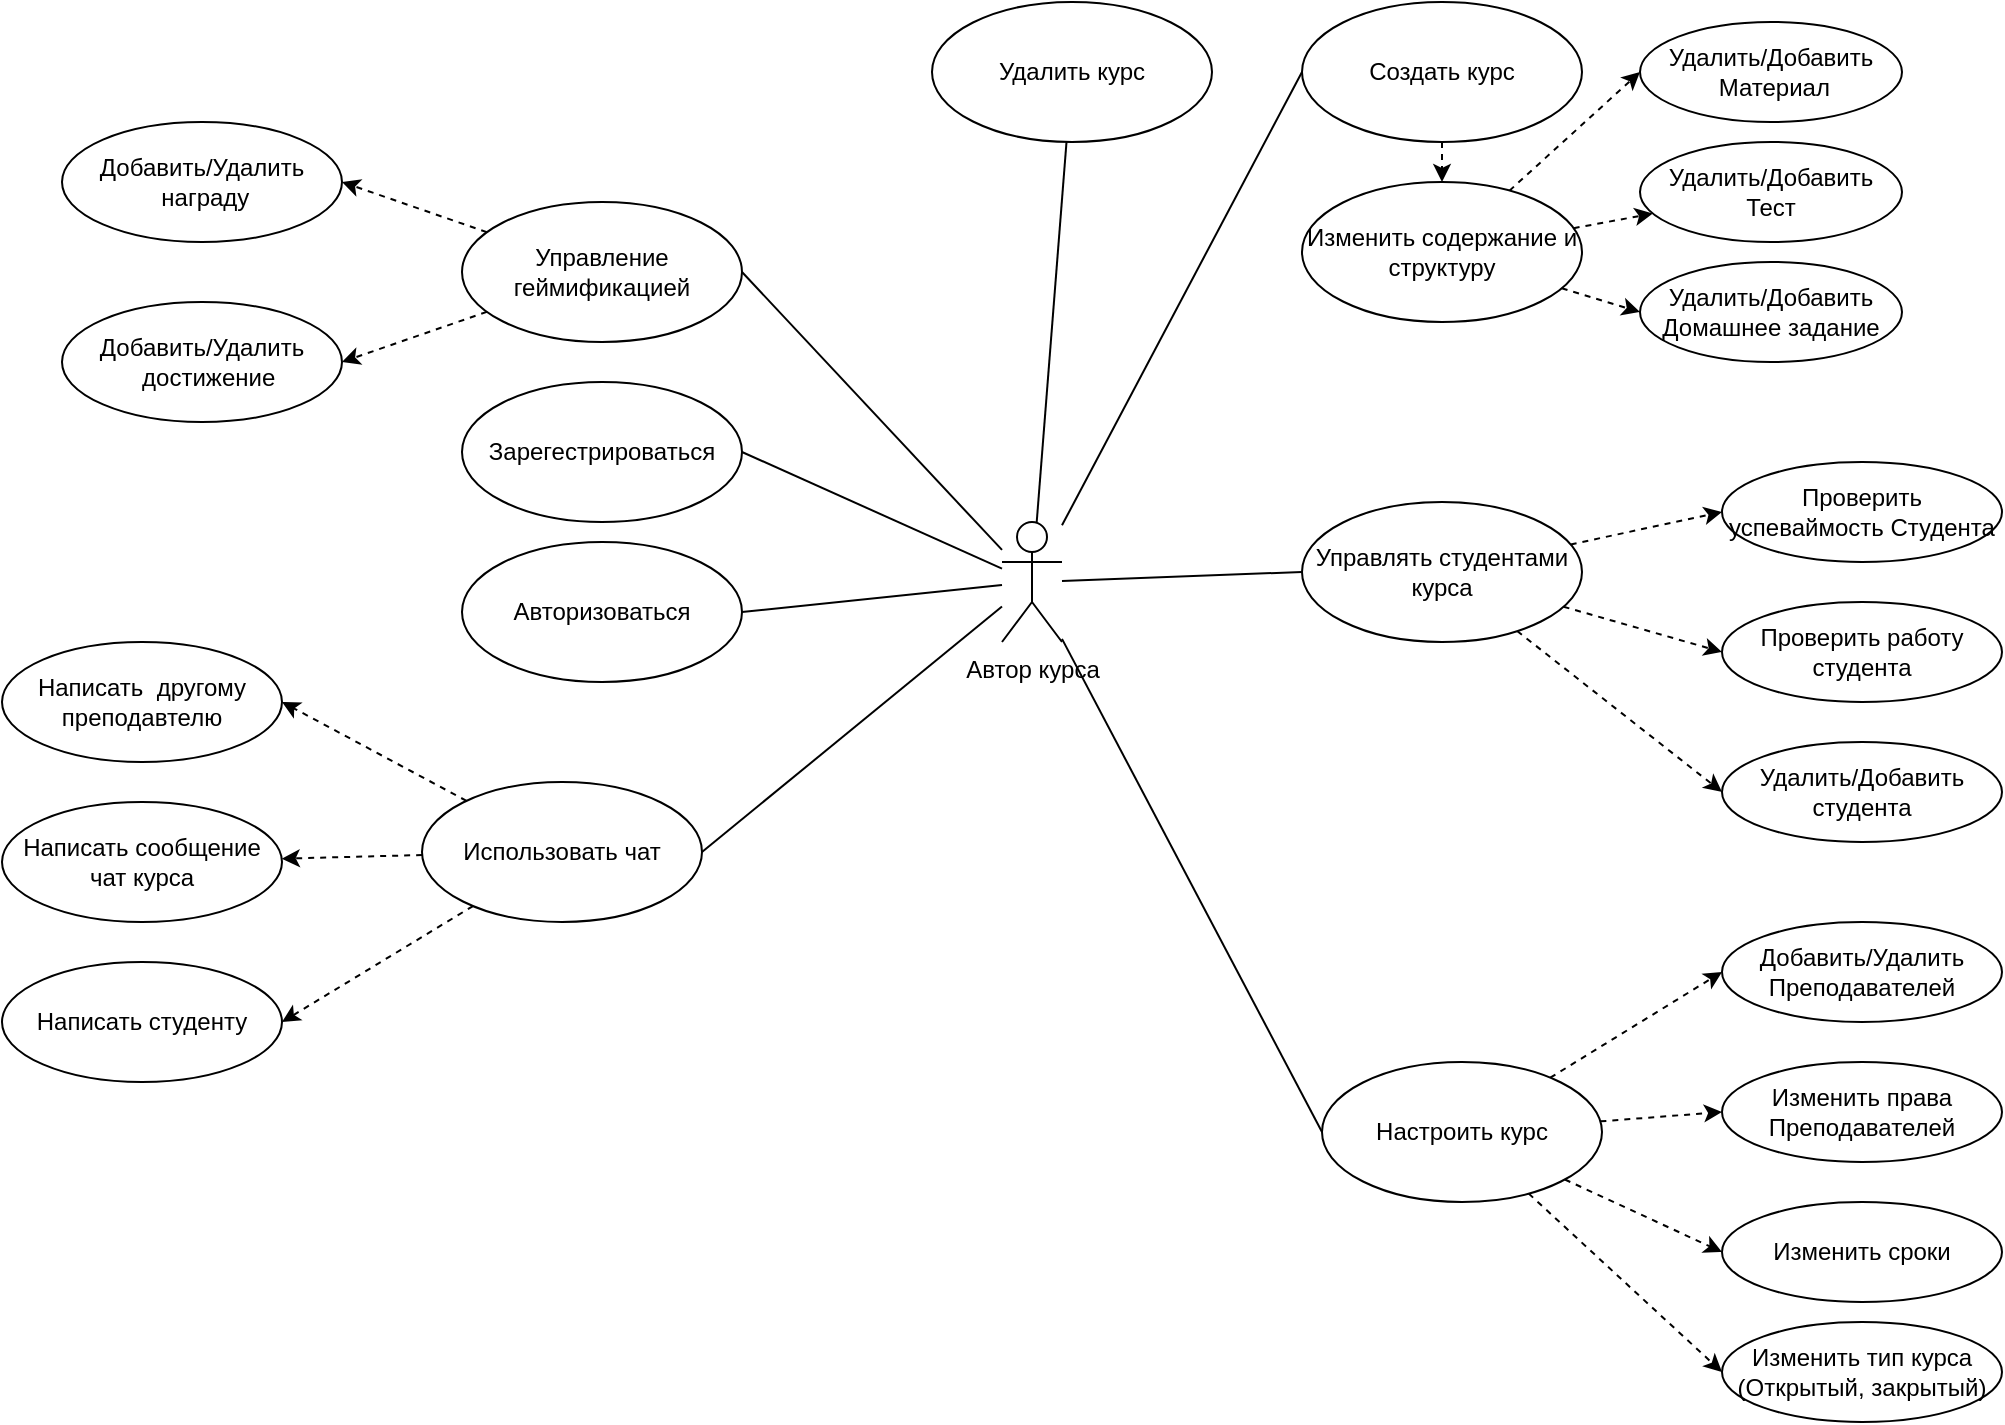 <mxfile version="23.1.5" type="device">
  <diagram name="Страница — 1" id="TUdbi3gtHHj1jDcqYHT5">
    <mxGraphModel dx="2620" dy="1105" grid="1" gridSize="10" guides="1" tooltips="1" connect="1" arrows="1" fold="1" page="1" pageScale="1" pageWidth="827" pageHeight="1169" math="0" shadow="0">
      <root>
        <mxCell id="0" />
        <mxCell id="1" parent="0" />
        <mxCell id="lvNqeWt-_uuawXA-jcrl-3" style="rounded=0;orthogonalLoop=1;jettySize=auto;html=1;endArrow=none;endFill=0;" edge="1" parent="1" source="-H2JG8YgPfby64dMCURj-1" target="-H2JG8YgPfby64dMCURj-53">
          <mxGeometry relative="1" as="geometry" />
        </mxCell>
        <mxCell id="lvNqeWt-_uuawXA-jcrl-4" style="rounded=0;orthogonalLoop=1;jettySize=auto;html=1;entryX=0;entryY=0.5;entryDx=0;entryDy=0;strokeColor=default;endArrow=none;endFill=0;" edge="1" parent="1" source="-H2JG8YgPfby64dMCURj-1" target="-H2JG8YgPfby64dMCURj-2">
          <mxGeometry relative="1" as="geometry" />
        </mxCell>
        <mxCell id="lvNqeWt-_uuawXA-jcrl-18" style="rounded=0;orthogonalLoop=1;jettySize=auto;html=1;entryX=1;entryY=0.5;entryDx=0;entryDy=0;endArrow=none;endFill=0;" edge="1" parent="1" source="-H2JG8YgPfby64dMCURj-1" target="lvNqeWt-_uuawXA-jcrl-11">
          <mxGeometry relative="1" as="geometry" />
        </mxCell>
        <mxCell id="lvNqeWt-_uuawXA-jcrl-19" style="rounded=0;orthogonalLoop=1;jettySize=auto;html=1;entryX=1;entryY=0.5;entryDx=0;entryDy=0;endArrow=none;endFill=0;" edge="1" parent="1" source="-H2JG8YgPfby64dMCURj-1" target="-H2JG8YgPfby64dMCURj-6">
          <mxGeometry relative="1" as="geometry" />
        </mxCell>
        <mxCell id="lvNqeWt-_uuawXA-jcrl-20" style="rounded=0;orthogonalLoop=1;jettySize=auto;html=1;entryX=1;entryY=0.5;entryDx=0;entryDy=0;endArrow=none;endFill=0;" edge="1" parent="1" source="-H2JG8YgPfby64dMCURj-1" target="lvNqeWt-_uuawXA-jcrl-17">
          <mxGeometry relative="1" as="geometry" />
        </mxCell>
        <mxCell id="lvNqeWt-_uuawXA-jcrl-21" style="rounded=0;orthogonalLoop=1;jettySize=auto;html=1;entryX=0;entryY=0.5;entryDx=0;entryDy=0;endArrow=none;endFill=0;" edge="1" parent="1" source="-H2JG8YgPfby64dMCURj-1" target="-H2JG8YgPfby64dMCURj-13">
          <mxGeometry relative="1" as="geometry" />
        </mxCell>
        <mxCell id="lvNqeWt-_uuawXA-jcrl-22" style="rounded=0;orthogonalLoop=1;jettySize=auto;html=1;entryX=0;entryY=0.5;entryDx=0;entryDy=0;endArrow=none;endFill=0;" edge="1" parent="1" source="-H2JG8YgPfby64dMCURj-1" target="-H2JG8YgPfby64dMCURj-48">
          <mxGeometry relative="1" as="geometry" />
        </mxCell>
        <mxCell id="lvNqeWt-_uuawXA-jcrl-23" style="rounded=0;orthogonalLoop=1;jettySize=auto;html=1;entryX=1;entryY=0.5;entryDx=0;entryDy=0;endArrow=none;endFill=0;" edge="1" parent="1" source="-H2JG8YgPfby64dMCURj-1" target="lvNqeWt-_uuawXA-jcrl-7">
          <mxGeometry relative="1" as="geometry" />
        </mxCell>
        <mxCell id="-H2JG8YgPfby64dMCURj-1" value="Автор курса" style="shape=umlActor;verticalLabelPosition=bottom;verticalAlign=top;html=1;" parent="1" vertex="1">
          <mxGeometry x="-327" y="260" width="30" height="60" as="geometry" />
        </mxCell>
        <mxCell id="-H2JG8YgPfby64dMCURj-36" style="rounded=0;orthogonalLoop=1;jettySize=auto;html=1;entryX=0.5;entryY=0;entryDx=0;entryDy=0;dashed=1;" parent="1" source="-H2JG8YgPfby64dMCURj-2" target="-H2JG8YgPfby64dMCURj-5" edge="1">
          <mxGeometry relative="1" as="geometry" />
        </mxCell>
        <mxCell id="-H2JG8YgPfby64dMCURj-2" value="Создать курс" style="ellipse;whiteSpace=wrap;html=1;" parent="1" vertex="1">
          <mxGeometry x="-177" width="140" height="70" as="geometry" />
        </mxCell>
        <mxCell id="-H2JG8YgPfby64dMCURj-3" value="Проверить работу студента" style="ellipse;whiteSpace=wrap;html=1;" parent="1" vertex="1">
          <mxGeometry x="33" y="300" width="140" height="50" as="geometry" />
        </mxCell>
        <mxCell id="-H2JG8YgPfby64dMCURj-4" value="Удалить/Добавить&lt;br&gt;&amp;nbsp;Материал" style="ellipse;whiteSpace=wrap;html=1;" parent="1" vertex="1">
          <mxGeometry x="-8" y="10" width="131" height="50" as="geometry" />
        </mxCell>
        <mxCell id="-H2JG8YgPfby64dMCURj-34" style="rounded=0;orthogonalLoop=1;jettySize=auto;html=1;entryX=0;entryY=0.5;entryDx=0;entryDy=0;dashed=1;" parent="1" source="-H2JG8YgPfby64dMCURj-5" target="-H2JG8YgPfby64dMCURj-4" edge="1">
          <mxGeometry relative="1" as="geometry" />
        </mxCell>
        <mxCell id="faMMKai1WRea0Q5Umn3o-3" style="rounded=0;orthogonalLoop=1;jettySize=auto;html=1;dashed=1;" parent="1" source="-H2JG8YgPfby64dMCURj-5" target="faMMKai1WRea0Q5Umn3o-2" edge="1">
          <mxGeometry relative="1" as="geometry" />
        </mxCell>
        <mxCell id="faMMKai1WRea0Q5Umn3o-5" style="rounded=0;orthogonalLoop=1;jettySize=auto;html=1;entryX=0;entryY=0.5;entryDx=0;entryDy=0;dashed=1;" parent="1" source="-H2JG8YgPfby64dMCURj-5" target="faMMKai1WRea0Q5Umn3o-4" edge="1">
          <mxGeometry relative="1" as="geometry" />
        </mxCell>
        <mxCell id="-H2JG8YgPfby64dMCURj-5" value="Изменить содержание и структуру" style="ellipse;whiteSpace=wrap;html=1;" parent="1" vertex="1">
          <mxGeometry x="-177" y="90" width="140" height="70" as="geometry" />
        </mxCell>
        <mxCell id="-H2JG8YgPfby64dMCURj-6" value="Зарегестрироваться" style="ellipse;whiteSpace=wrap;html=1;" parent="1" vertex="1">
          <mxGeometry x="-597" y="190" width="140" height="70" as="geometry" />
        </mxCell>
        <mxCell id="-H2JG8YgPfby64dMCURj-12" value="Проверить успеваймость Студента" style="ellipse;whiteSpace=wrap;html=1;" parent="1" vertex="1">
          <mxGeometry x="33" y="230" width="140" height="50" as="geometry" />
        </mxCell>
        <mxCell id="-H2JG8YgPfby64dMCURj-40" style="rounded=0;orthogonalLoop=1;jettySize=auto;html=1;dashed=1;entryX=0;entryY=0.5;entryDx=0;entryDy=0;" parent="1" source="-H2JG8YgPfby64dMCURj-13" target="-H2JG8YgPfby64dMCURj-12" edge="1">
          <mxGeometry relative="1" as="geometry" />
        </mxCell>
        <mxCell id="-H2JG8YgPfby64dMCURj-41" style="rounded=0;orthogonalLoop=1;jettySize=auto;html=1;entryX=0;entryY=0.5;entryDx=0;entryDy=0;dashed=1;" parent="1" source="-H2JG8YgPfby64dMCURj-13" target="-H2JG8YgPfby64dMCURj-3" edge="1">
          <mxGeometry relative="1" as="geometry" />
        </mxCell>
        <mxCell id="-H2JG8YgPfby64dMCURj-42" style="rounded=0;orthogonalLoop=1;jettySize=auto;html=1;entryX=0;entryY=0.5;entryDx=0;entryDy=0;dashed=1;" parent="1" source="-H2JG8YgPfby64dMCURj-13" target="-H2JG8YgPfby64dMCURj-38" edge="1">
          <mxGeometry relative="1" as="geometry" />
        </mxCell>
        <mxCell id="-H2JG8YgPfby64dMCURj-13" value="Управлять студентами курса" style="ellipse;whiteSpace=wrap;html=1;" parent="1" vertex="1">
          <mxGeometry x="-177" y="250" width="140" height="70" as="geometry" />
        </mxCell>
        <mxCell id="-H2JG8YgPfby64dMCURj-38" value="Удалить/Добавить студента" style="ellipse;whiteSpace=wrap;html=1;" parent="1" vertex="1">
          <mxGeometry x="33" y="370" width="140" height="50" as="geometry" />
        </mxCell>
        <mxCell id="-H2JG8YgPfby64dMCURj-55" style="rounded=0;orthogonalLoop=1;jettySize=auto;html=1;entryX=0;entryY=0.5;entryDx=0;entryDy=0;dashed=1;" parent="1" source="-H2JG8YgPfby64dMCURj-48" target="-H2JG8YgPfby64dMCURj-50" edge="1">
          <mxGeometry relative="1" as="geometry" />
        </mxCell>
        <mxCell id="-H2JG8YgPfby64dMCURj-56" style="rounded=0;orthogonalLoop=1;jettySize=auto;html=1;entryX=0;entryY=0.5;entryDx=0;entryDy=0;dashed=1;" parent="1" source="-H2JG8YgPfby64dMCURj-48" target="-H2JG8YgPfby64dMCURj-51" edge="1">
          <mxGeometry relative="1" as="geometry" />
        </mxCell>
        <mxCell id="faMMKai1WRea0Q5Umn3o-8" style="rounded=0;orthogonalLoop=1;jettySize=auto;html=1;entryX=0;entryY=0.5;entryDx=0;entryDy=0;dashed=1;" parent="1" source="-H2JG8YgPfby64dMCURj-48" target="faMMKai1WRea0Q5Umn3o-7" edge="1">
          <mxGeometry relative="1" as="geometry" />
        </mxCell>
        <mxCell id="faMMKai1WRea0Q5Umn3o-10" style="rounded=0;orthogonalLoop=1;jettySize=auto;html=1;entryX=0;entryY=0.5;entryDx=0;entryDy=0;dashed=1;" parent="1" source="-H2JG8YgPfby64dMCURj-48" target="faMMKai1WRea0Q5Umn3o-9" edge="1">
          <mxGeometry relative="1" as="geometry" />
        </mxCell>
        <mxCell id="-H2JG8YgPfby64dMCURj-48" value="Настроить курс" style="ellipse;whiteSpace=wrap;html=1;" parent="1" vertex="1">
          <mxGeometry x="-167" y="530" width="140" height="70" as="geometry" />
        </mxCell>
        <mxCell id="-H2JG8YgPfby64dMCURj-50" value="Изменить сроки" style="ellipse;whiteSpace=wrap;html=1;" parent="1" vertex="1">
          <mxGeometry x="33" y="600" width="140" height="50" as="geometry" />
        </mxCell>
        <mxCell id="-H2JG8YgPfby64dMCURj-51" value="Изменить тип курса (Открытый, закрытый)" style="ellipse;whiteSpace=wrap;html=1;" parent="1" vertex="1">
          <mxGeometry x="33" y="660" width="140" height="50" as="geometry" />
        </mxCell>
        <mxCell id="-H2JG8YgPfby64dMCURj-53" value="Удалить курс" style="ellipse;whiteSpace=wrap;html=1;" parent="1" vertex="1">
          <mxGeometry x="-362" width="140" height="70" as="geometry" />
        </mxCell>
        <mxCell id="faMMKai1WRea0Q5Umn3o-2" value="Удалить/Добавить&lt;br&gt;Тест" style="ellipse;whiteSpace=wrap;html=1;" parent="1" vertex="1">
          <mxGeometry x="-8" y="70" width="131" height="50" as="geometry" />
        </mxCell>
        <mxCell id="faMMKai1WRea0Q5Umn3o-4" value="Удалить/Добавить&lt;br&gt;Домашнее задание" style="ellipse;whiteSpace=wrap;html=1;" parent="1" vertex="1">
          <mxGeometry x="-8" y="130" width="131" height="50" as="geometry" />
        </mxCell>
        <mxCell id="faMMKai1WRea0Q5Umn3o-7" value="Добавить/Удалить&lt;br&gt;Преподавателей" style="ellipse;whiteSpace=wrap;html=1;" parent="1" vertex="1">
          <mxGeometry x="33" y="460" width="140" height="50" as="geometry" />
        </mxCell>
        <mxCell id="faMMKai1WRea0Q5Umn3o-9" value="Изменить права&lt;br&gt;Преподавателей" style="ellipse;whiteSpace=wrap;html=1;" parent="1" vertex="1">
          <mxGeometry x="33" y="530" width="140" height="50" as="geometry" />
        </mxCell>
        <mxCell id="lvNqeWt-_uuawXA-jcrl-5" value="Добавить/Удалить&lt;br style=&quot;border-color: var(--border-color);&quot;&gt;&amp;nbsp;&amp;nbsp;достижение" style="ellipse;whiteSpace=wrap;html=1;" vertex="1" parent="1">
          <mxGeometry x="-797" y="150" width="140" height="60" as="geometry" />
        </mxCell>
        <mxCell id="lvNqeWt-_uuawXA-jcrl-6" value="Добавить/Удалить&lt;br&gt;&amp;nbsp;награду" style="ellipse;whiteSpace=wrap;html=1;" vertex="1" parent="1">
          <mxGeometry x="-797" y="60" width="140" height="60" as="geometry" />
        </mxCell>
        <mxCell id="lvNqeWt-_uuawXA-jcrl-14" style="rounded=0;orthogonalLoop=1;jettySize=auto;html=1;entryX=1;entryY=0.5;entryDx=0;entryDy=0;dashed=1;" edge="1" parent="1" source="lvNqeWt-_uuawXA-jcrl-7" target="lvNqeWt-_uuawXA-jcrl-10">
          <mxGeometry relative="1" as="geometry" />
        </mxCell>
        <mxCell id="lvNqeWt-_uuawXA-jcrl-15" style="rounded=0;orthogonalLoop=1;jettySize=auto;html=1;dashed=1;" edge="1" parent="1" source="lvNqeWt-_uuawXA-jcrl-7" target="lvNqeWt-_uuawXA-jcrl-8">
          <mxGeometry relative="1" as="geometry" />
        </mxCell>
        <mxCell id="lvNqeWt-_uuawXA-jcrl-16" style="rounded=0;orthogonalLoop=1;jettySize=auto;html=1;entryX=1;entryY=0.5;entryDx=0;entryDy=0;dashed=1;" edge="1" parent="1" source="lvNqeWt-_uuawXA-jcrl-7" target="lvNqeWt-_uuawXA-jcrl-9">
          <mxGeometry relative="1" as="geometry" />
        </mxCell>
        <mxCell id="lvNqeWt-_uuawXA-jcrl-7" value="Использовать чат" style="ellipse;whiteSpace=wrap;html=1;" vertex="1" parent="1">
          <mxGeometry x="-617" y="390" width="140" height="70" as="geometry" />
        </mxCell>
        <mxCell id="lvNqeWt-_uuawXA-jcrl-8" value="Написать сообщение чат курса" style="ellipse;whiteSpace=wrap;html=1;" vertex="1" parent="1">
          <mxGeometry x="-827" y="400" width="140" height="60" as="geometry" />
        </mxCell>
        <mxCell id="lvNqeWt-_uuawXA-jcrl-9" value="Написать студенту" style="ellipse;whiteSpace=wrap;html=1;" vertex="1" parent="1">
          <mxGeometry x="-827" y="480" width="140" height="60" as="geometry" />
        </mxCell>
        <mxCell id="lvNqeWt-_uuawXA-jcrl-10" value="Написать&amp;nbsp; другому преподавтелю" style="ellipse;whiteSpace=wrap;html=1;" vertex="1" parent="1">
          <mxGeometry x="-827" y="320" width="140" height="60" as="geometry" />
        </mxCell>
        <mxCell id="lvNqeWt-_uuawXA-jcrl-24" style="rounded=0;orthogonalLoop=1;jettySize=auto;html=1;entryX=1;entryY=0.5;entryDx=0;entryDy=0;dashed=1;" edge="1" parent="1" source="lvNqeWt-_uuawXA-jcrl-11" target="lvNqeWt-_uuawXA-jcrl-6">
          <mxGeometry relative="1" as="geometry" />
        </mxCell>
        <mxCell id="lvNqeWt-_uuawXA-jcrl-25" style="rounded=0;orthogonalLoop=1;jettySize=auto;html=1;entryX=1;entryY=0.5;entryDx=0;entryDy=0;dashed=1;" edge="1" parent="1" source="lvNqeWt-_uuawXA-jcrl-11" target="lvNqeWt-_uuawXA-jcrl-5">
          <mxGeometry relative="1" as="geometry" />
        </mxCell>
        <mxCell id="lvNqeWt-_uuawXA-jcrl-11" value="Управление геймификацией" style="ellipse;whiteSpace=wrap;html=1;" vertex="1" parent="1">
          <mxGeometry x="-597" y="100" width="140" height="70" as="geometry" />
        </mxCell>
        <mxCell id="lvNqeWt-_uuawXA-jcrl-17" value="Авторизоваться" style="ellipse;whiteSpace=wrap;html=1;" vertex="1" parent="1">
          <mxGeometry x="-597" y="270" width="140" height="70" as="geometry" />
        </mxCell>
      </root>
    </mxGraphModel>
  </diagram>
</mxfile>
